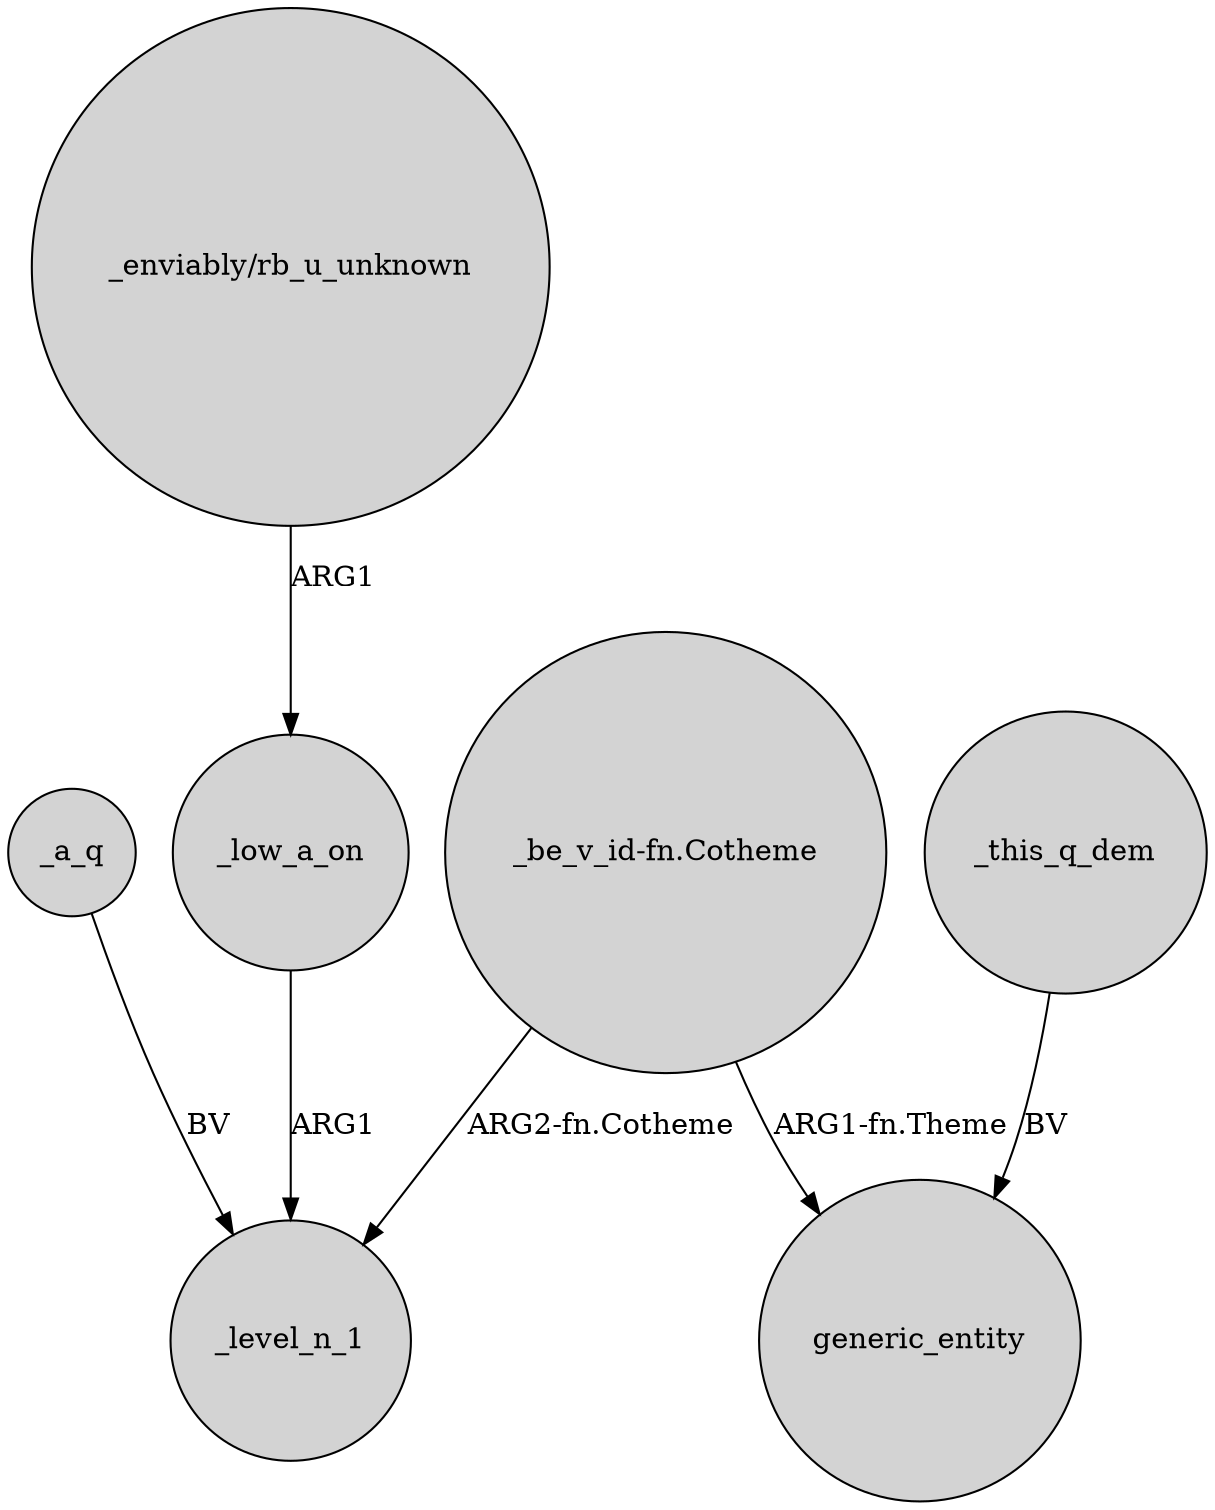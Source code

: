 digraph {
	node [shape=circle style=filled]
	_a_q -> _level_n_1 [label=BV]
	_low_a_on -> _level_n_1 [label=ARG1]
	"_be_v_id-fn.Cotheme" -> _level_n_1 [label="ARG2-fn.Cotheme"]
	"_be_v_id-fn.Cotheme" -> generic_entity [label="ARG1-fn.Theme"]
	"_enviably/rb_u_unknown" -> _low_a_on [label=ARG1]
	_this_q_dem -> generic_entity [label=BV]
}
